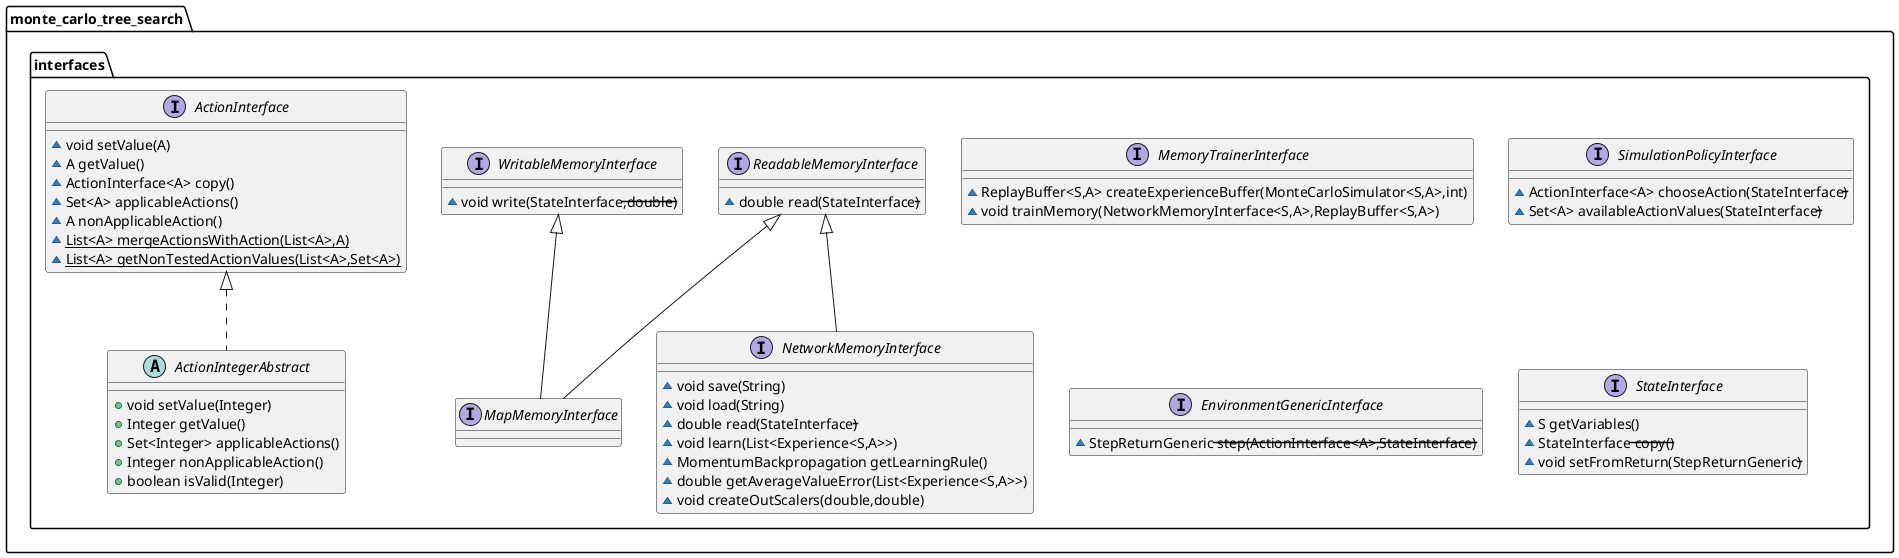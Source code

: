 @startuml
interface monte_carlo_tree_search.interfaces.MemoryTrainerInterface {
~ ReplayBuffer<S,A> createExperienceBuffer(MonteCarloSimulator<S,A>,int)
~ void trainMemory(NetworkMemoryInterface<S,A>,ReplayBuffer<S,A>)
}
abstract class monte_carlo_tree_search.interfaces.ActionIntegerAbstract {
+ void setValue(Integer)
+ Integer getValue()
+ Set<Integer> applicableActions()
+ Integer nonApplicableAction()
+ boolean isValid(Integer)
}
interface monte_carlo_tree_search.interfaces.SimulationPolicyInterface {
~ ActionInterface<A> chooseAction(StateInterface<S>)
~ Set<A> availableActionValues(StateInterface<S>)
}
interface monte_carlo_tree_search.interfaces.EnvironmentGenericInterface {
~ StepReturnGeneric<S> step(ActionInterface<A>,StateInterface<S>)
}
interface monte_carlo_tree_search.interfaces.ReadableMemoryInterface {
~ double read(StateInterface<S>)
}
interface monte_carlo_tree_search.interfaces.MapMemoryInterface {
}
interface monte_carlo_tree_search.interfaces.StateInterface {
~ S getVariables()
~ StateInterface<S> copy()
~ void setFromReturn(StepReturnGeneric<S>)
}
interface monte_carlo_tree_search.interfaces.ActionInterface {
~ void setValue(A)
~ A getValue()
~ ActionInterface<A> copy()
~ Set<A> applicableActions()
~ A nonApplicableAction()
~ {static} List<A> mergeActionsWithAction(List<A>,A)
~ {static} List<A> getNonTestedActionValues(List<A>,Set<A>)
}
interface monte_carlo_tree_search.interfaces.WritableMemoryInterface {
~ void write(StateInterface<S>,double)
}
interface monte_carlo_tree_search.interfaces.NetworkMemoryInterface {
~ void save(String)
~ void load(String)
~ double read(StateInterface<S>)
~ void learn(List<Experience<S,A>>)
~ MomentumBackpropagation getLearningRule()
~ double getAverageValueError(List<Experience<S,A>>)
~ void createOutScalers(double,double)
}


monte_carlo_tree_search.interfaces.ActionInterface <|.. monte_carlo_tree_search.interfaces.ActionIntegerAbstract
monte_carlo_tree_search.interfaces.ReadableMemoryInterface <|-- monte_carlo_tree_search.interfaces.MapMemoryInterface
monte_carlo_tree_search.interfaces.WritableMemoryInterface <|-- monte_carlo_tree_search.interfaces.MapMemoryInterface
monte_carlo_tree_search.interfaces.ReadableMemoryInterface <|-- monte_carlo_tree_search.interfaces.NetworkMemoryInterface
@enduml
